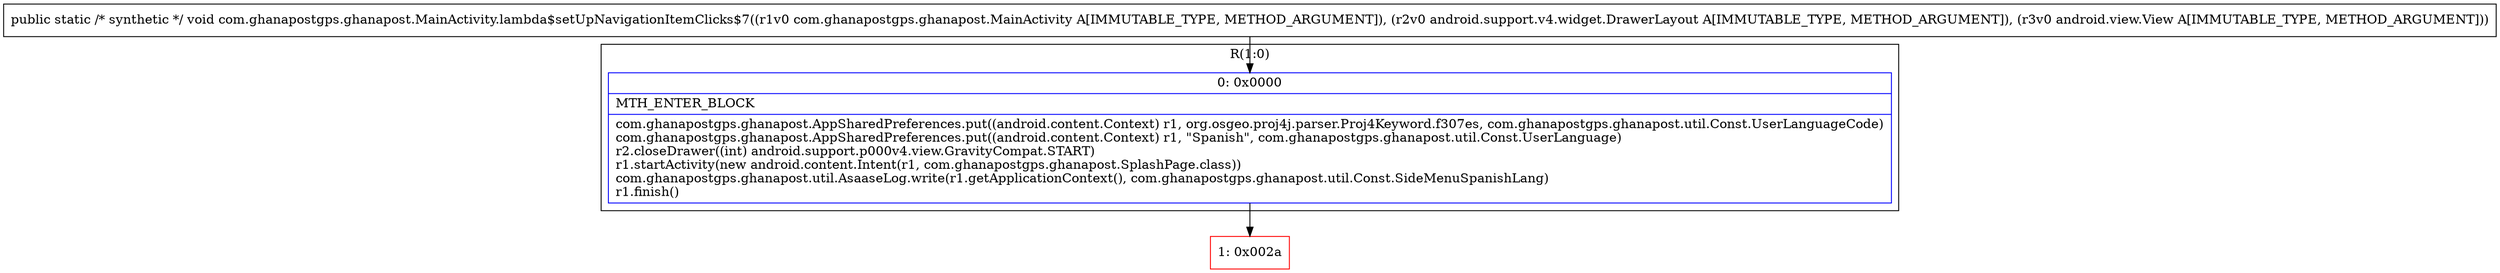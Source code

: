 digraph "CFG forcom.ghanapostgps.ghanapost.MainActivity.lambda$setUpNavigationItemClicks$7(Lcom\/ghanapostgps\/ghanapost\/MainActivity;Landroid\/support\/v4\/widget\/DrawerLayout;Landroid\/view\/View;)V" {
subgraph cluster_Region_1667754776 {
label = "R(1:0)";
node [shape=record,color=blue];
Node_0 [shape=record,label="{0\:\ 0x0000|MTH_ENTER_BLOCK\l|com.ghanapostgps.ghanapost.AppSharedPreferences.put((android.content.Context) r1, org.osgeo.proj4j.parser.Proj4Keyword.f307es, com.ghanapostgps.ghanapost.util.Const.UserLanguageCode)\lcom.ghanapostgps.ghanapost.AppSharedPreferences.put((android.content.Context) r1, \"Spanish\", com.ghanapostgps.ghanapost.util.Const.UserLanguage)\lr2.closeDrawer((int) android.support.p000v4.view.GravityCompat.START)\lr1.startActivity(new android.content.Intent(r1, com.ghanapostgps.ghanapost.SplashPage.class))\lcom.ghanapostgps.ghanapost.util.AsaaseLog.write(r1.getApplicationContext(), com.ghanapostgps.ghanapost.util.Const.SideMenuSpanishLang)\lr1.finish()\l}"];
}
Node_1 [shape=record,color=red,label="{1\:\ 0x002a}"];
MethodNode[shape=record,label="{public static \/* synthetic *\/ void com.ghanapostgps.ghanapost.MainActivity.lambda$setUpNavigationItemClicks$7((r1v0 com.ghanapostgps.ghanapost.MainActivity A[IMMUTABLE_TYPE, METHOD_ARGUMENT]), (r2v0 android.support.v4.widget.DrawerLayout A[IMMUTABLE_TYPE, METHOD_ARGUMENT]), (r3v0 android.view.View A[IMMUTABLE_TYPE, METHOD_ARGUMENT])) }"];
MethodNode -> Node_0;
Node_0 -> Node_1;
}

